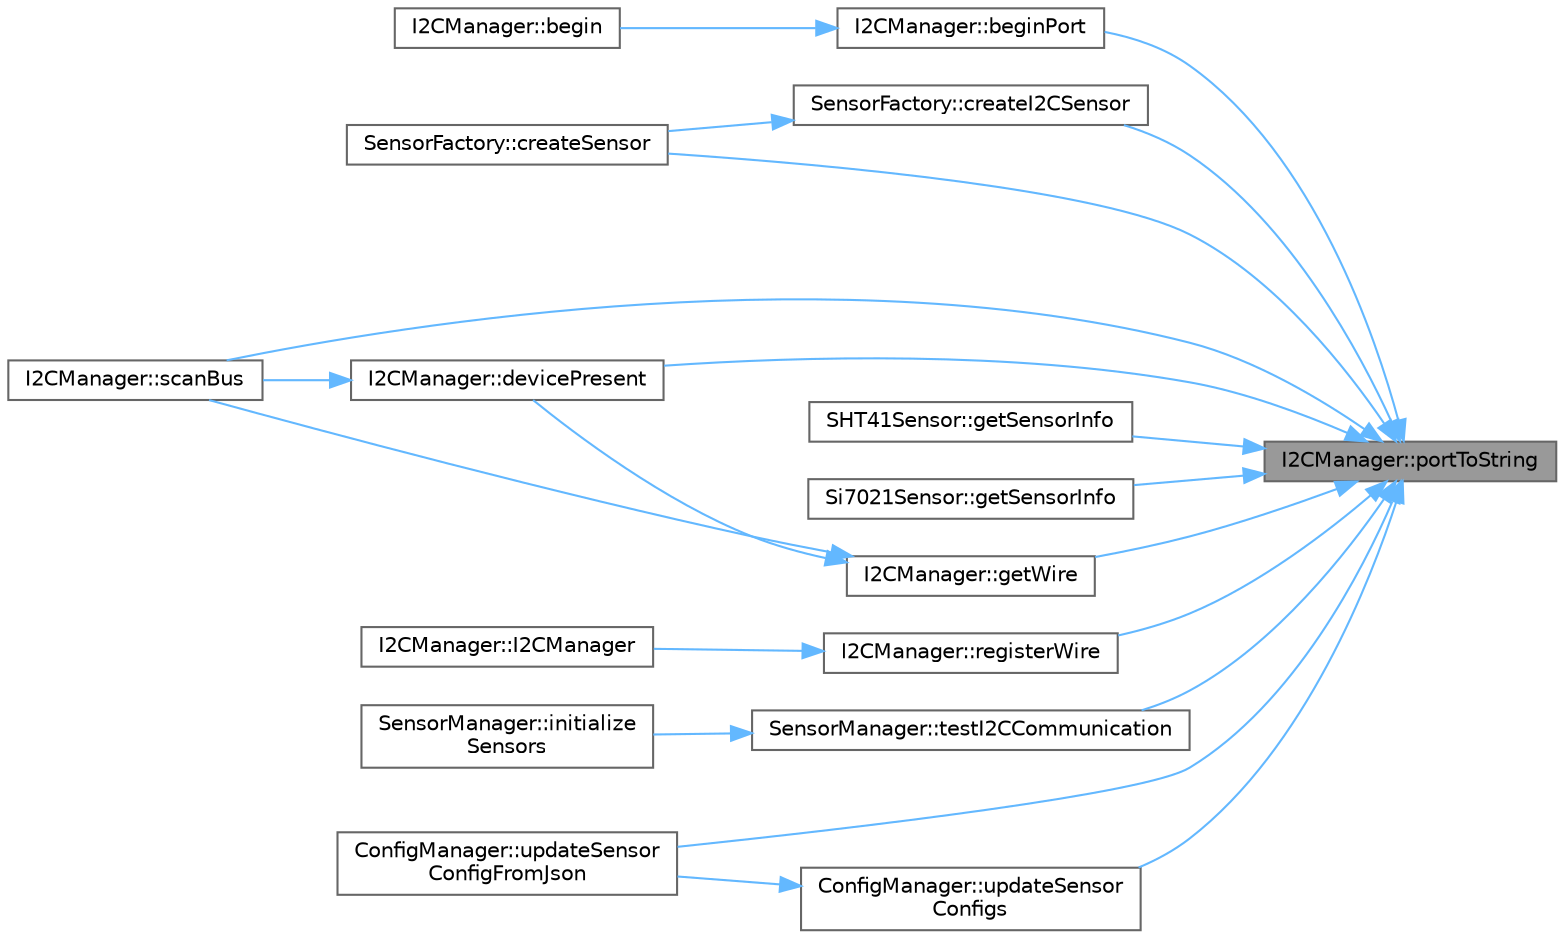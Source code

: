 digraph "I2CManager::portToString"
{
 // LATEX_PDF_SIZE
  bgcolor="transparent";
  edge [fontname=Helvetica,fontsize=10,labelfontname=Helvetica,labelfontsize=10];
  node [fontname=Helvetica,fontsize=10,shape=box,height=0.2,width=0.4];
  rankdir="RL";
  Node1 [id="Node000001",label="I2CManager::portToString",height=0.2,width=0.4,color="gray40", fillcolor="grey60", style="filled", fontcolor="black",tooltip="Convert I2CPort enum to string."];
  Node1 -> Node2 [id="edge1_Node000001_Node000002",dir="back",color="steelblue1",style="solid",tooltip=" "];
  Node2 [id="Node000002",label="I2CManager::beginPort",height=0.2,width=0.4,color="grey40", fillcolor="white", style="filled",URL="$class_i2_c_manager.html#ae731726cefd93f8265fca5b521b45cc7",tooltip="Initialize a specific I2C bus."];
  Node2 -> Node3 [id="edge2_Node000002_Node000003",dir="back",color="steelblue1",style="solid",tooltip=" "];
  Node3 [id="Node000003",label="I2CManager::begin",height=0.2,width=0.4,color="grey40", fillcolor="white", style="filled",URL="$class_i2_c_manager.html#aedf0c62c8372508d899c7ea9018eb0bc",tooltip="Initialize default I2C buses."];
  Node1 -> Node4 [id="edge3_Node000001_Node000004",dir="back",color="steelblue1",style="solid",tooltip=" "];
  Node4 [id="Node000004",label="SensorFactory::createI2CSensor",height=0.2,width=0.4,color="grey40", fillcolor="white", style="filled",URL="$class_sensor_factory.html#a47edb42e6c90e0598f561ac9a5587fea",tooltip="Create a sensor using the template method pattern."];
  Node4 -> Node5 [id="edge4_Node000004_Node000005",dir="back",color="steelblue1",style="solid",tooltip=" "];
  Node5 [id="Node000005",label="SensorFactory::createSensor",height=0.2,width=0.4,color="grey40", fillcolor="white", style="filled",URL="$class_sensor_factory.html#a1a691b564c1b5a5f4ce08989980da7f1",tooltip="Create a sensor instance based on the provided configuration."];
  Node1 -> Node5 [id="edge5_Node000001_Node000005",dir="back",color="steelblue1",style="solid",tooltip=" "];
  Node1 -> Node6 [id="edge6_Node000001_Node000006",dir="back",color="steelblue1",style="solid",tooltip=" "];
  Node6 [id="Node000006",label="I2CManager::devicePresent",height=0.2,width=0.4,color="grey40", fillcolor="white", style="filled",URL="$class_i2_c_manager.html#a2ee596f6fd05071905d94bd5c6c86f9f",tooltip="Check if a device is present at the specified address on a specific I2C port."];
  Node6 -> Node7 [id="edge7_Node000006_Node000007",dir="back",color="steelblue1",style="solid",tooltip=" "];
  Node7 [id="Node000007",label="I2CManager::scanBus",height=0.2,width=0.4,color="grey40", fillcolor="white", style="filled",URL="$class_i2_c_manager.html#ac42d99b0ec5ab28c5aa5671c547b141a",tooltip="Scan an I2C bus for devices."];
  Node1 -> Node8 [id="edge8_Node000001_Node000008",dir="back",color="steelblue1",style="solid",tooltip=" "];
  Node8 [id="Node000008",label="SHT41Sensor::getSensorInfo",height=0.2,width=0.4,color="grey40", fillcolor="white", style="filled",URL="$class_s_h_t41_sensor.html#a01aef427e28039d1446ac3e7570fa5e0",tooltip="Get detailed information about the sensor."];
  Node1 -> Node9 [id="edge9_Node000001_Node000009",dir="back",color="steelblue1",style="solid",tooltip=" "];
  Node9 [id="Node000009",label="Si7021Sensor::getSensorInfo",height=0.2,width=0.4,color="grey40", fillcolor="white", style="filled",URL="$class_si7021_sensor.html#a20786b26e4a6f856e832a2225141f59d",tooltip="Get detailed information about the sensor."];
  Node1 -> Node10 [id="edge10_Node000001_Node000010",dir="back",color="steelblue1",style="solid",tooltip=" "];
  Node10 [id="Node000010",label="I2CManager::getWire",height=0.2,width=0.4,color="grey40", fillcolor="white", style="filled",URL="$class_i2_c_manager.html#ab355e02449b1995ef0a1b06873da700c",tooltip="Get the TwoWire object for a specific I2C port."];
  Node10 -> Node6 [id="edge11_Node000010_Node000006",dir="back",color="steelblue1",style="solid",tooltip=" "];
  Node10 -> Node7 [id="edge12_Node000010_Node000007",dir="back",color="steelblue1",style="solid",tooltip=" "];
  Node1 -> Node11 [id="edge13_Node000001_Node000011",dir="back",color="steelblue1",style="solid",tooltip=" "];
  Node11 [id="Node000011",label="I2CManager::registerWire",height=0.2,width=0.4,color="grey40", fillcolor="white", style="filled",URL="$class_i2_c_manager.html#a11b691980ee6051209769605b1250617",tooltip="Register a TwoWire instance for a specific I2C port."];
  Node11 -> Node12 [id="edge14_Node000011_Node000012",dir="back",color="steelblue1",style="solid",tooltip=" "];
  Node12 [id="Node000012",label="I2CManager::I2CManager",height=0.2,width=0.4,color="grey40", fillcolor="white", style="filled",URL="$class_i2_c_manager.html#a05e1f11d34f59577afbf8ebeb3a9f1d2",tooltip="Constructor for I2CManager."];
  Node1 -> Node7 [id="edge15_Node000001_Node000007",dir="back",color="steelblue1",style="solid",tooltip=" "];
  Node1 -> Node13 [id="edge16_Node000001_Node000013",dir="back",color="steelblue1",style="solid",tooltip=" "];
  Node13 [id="Node000013",label="SensorManager::testI2CCommunication",height=0.2,width=0.4,color="grey40", fillcolor="white", style="filled",URL="$class_sensor_manager.html#a5ee30cbf0abf3fbd7f4701d5ccb58eb1",tooltip="Test communication with an I2C device."];
  Node13 -> Node14 [id="edge17_Node000013_Node000014",dir="back",color="steelblue1",style="solid",tooltip=" "];
  Node14 [id="Node000014",label="SensorManager::initialize\lSensors",height=0.2,width=0.4,color="grey40", fillcolor="white", style="filled",URL="$class_sensor_manager.html#aded8aff6d741a64d0c34668a0694dd3d",tooltip="Initialize all sensors from configuration."];
  Node1 -> Node15 [id="edge18_Node000001_Node000015",dir="back",color="steelblue1",style="solid",tooltip=" "];
  Node15 [id="Node000015",label="ConfigManager::updateSensor\lConfigFromJson",height=0.2,width=0.4,color="grey40", fillcolor="white", style="filled",URL="$class_config_manager.html#a97cf9da828f2d27c76ece9371651ff77",tooltip=" "];
  Node1 -> Node16 [id="edge19_Node000001_Node000016",dir="back",color="steelblue1",style="solid",tooltip=" "];
  Node16 [id="Node000016",label="ConfigManager::updateSensor\lConfigs",height=0.2,width=0.4,color="grey40", fillcolor="white", style="filled",URL="$class_config_manager.html#ac224a48d40874fc3cd6c0964fd4235c8",tooltip=" "];
  Node16 -> Node15 [id="edge20_Node000016_Node000015",dir="back",color="steelblue1",style="solid",tooltip=" "];
}
